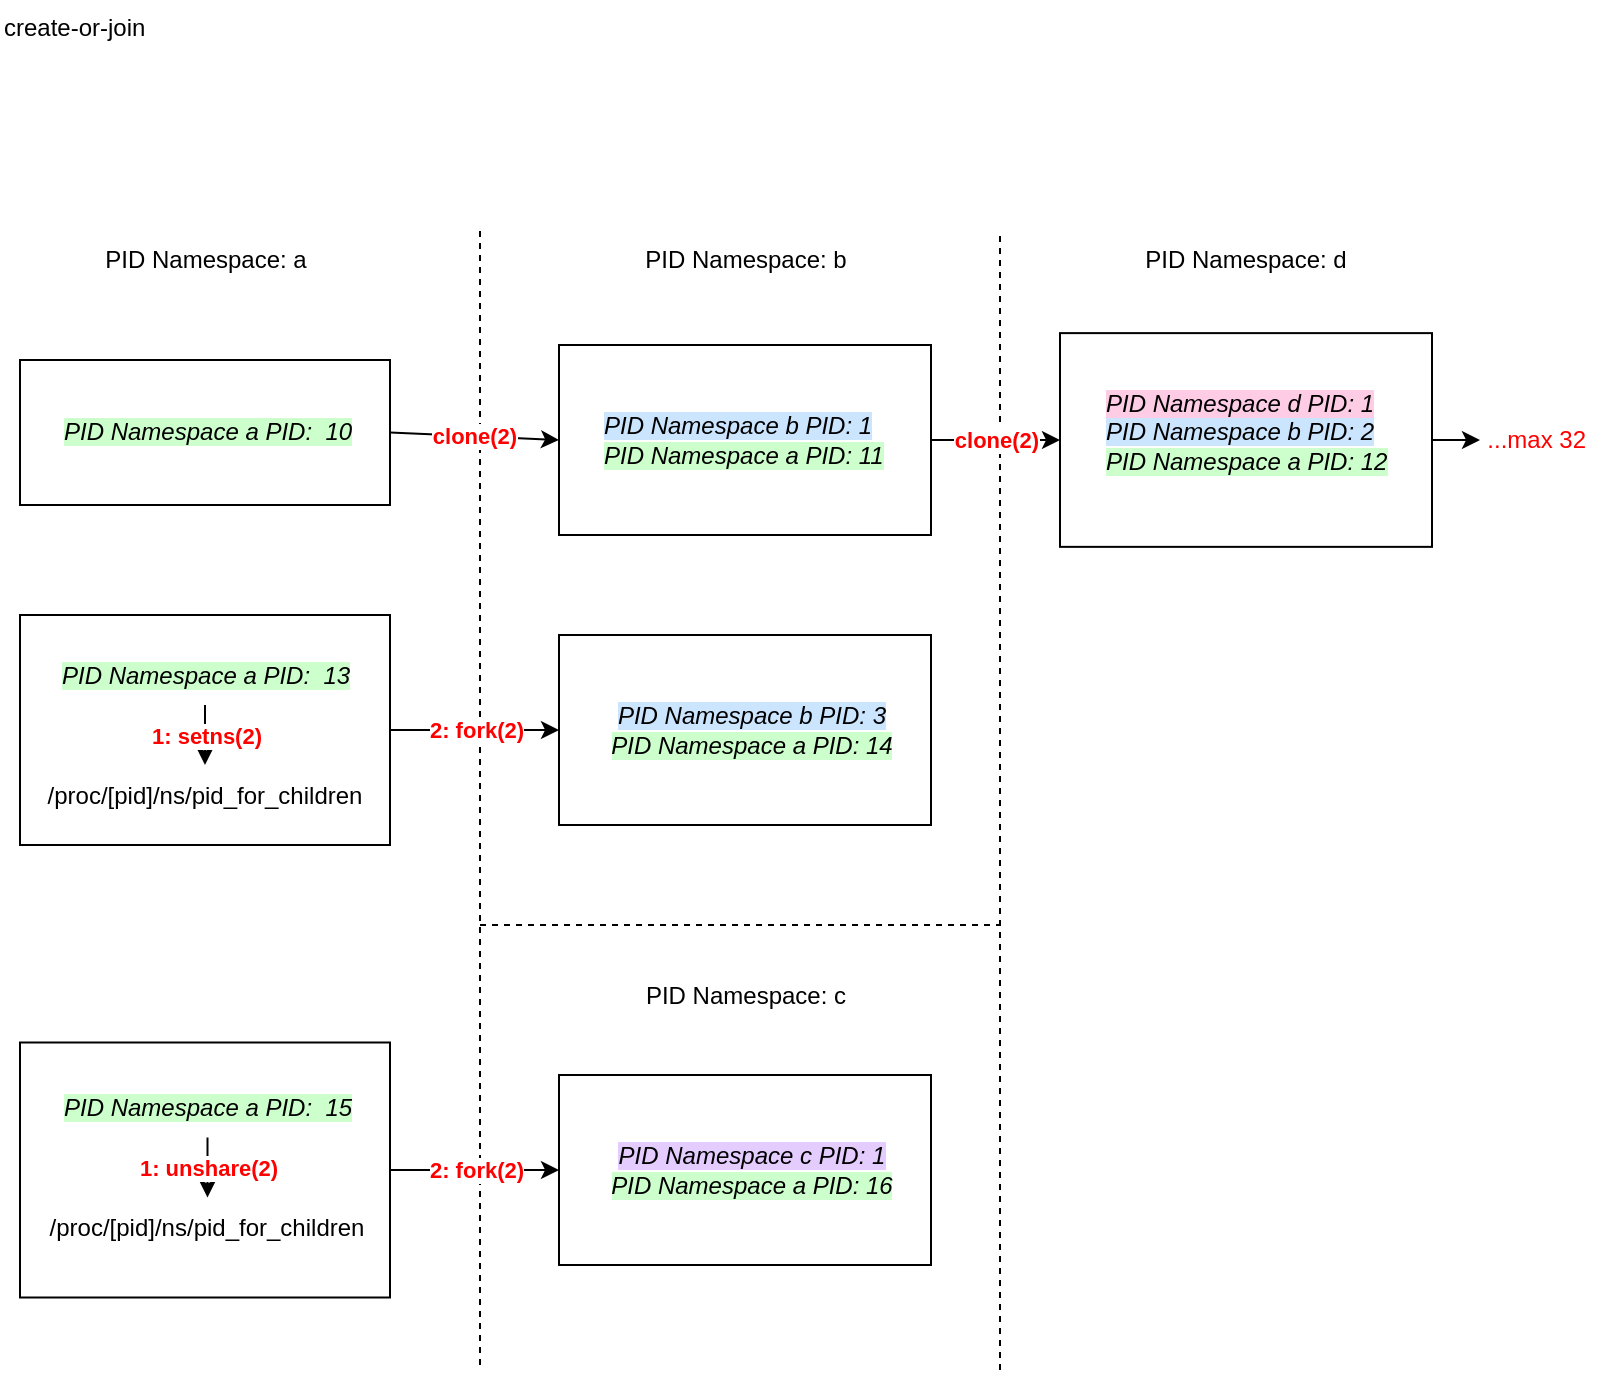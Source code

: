 <mxfile>
    <diagram id="NWEOQjGGJ4pVf31XOlH0" name="create-or-join">
        <mxGraphModel dx="706" dy="932" grid="1" gridSize="10" guides="1" tooltips="1" connect="1" arrows="1" fold="1" page="1" pageScale="1" pageWidth="827" pageHeight="1169" background="#FFFFFF" math="0" shadow="0">
            <root>
                <mxCell id="0"/>
                <mxCell id="1" parent="0"/>
                <mxCell id="38" value="" style="endArrow=none;dashed=1;html=1;rounded=0;fontColor=#FF0000;" parent="1" edge="1">
                    <mxGeometry width="50" height="50" relative="1" as="geometry">
                        <mxPoint x="250" y="692.5" as="sourcePoint"/>
                        <mxPoint x="250" y="122.5" as="targetPoint"/>
                    </mxGeometry>
                </mxCell>
                <mxCell id="3" value="PID Namespace: a" style="text;html=1;strokeColor=none;fillColor=none;align=center;verticalAlign=middle;whiteSpace=wrap;rounded=0;" parent="1" vertex="1">
                    <mxGeometry x="37.5" y="125" width="150" height="30" as="geometry"/>
                </mxCell>
                <mxCell id="4" value="PID Namespace: b" style="text;html=1;strokeColor=none;fillColor=none;align=center;verticalAlign=middle;whiteSpace=wrap;rounded=0;" parent="1" vertex="1">
                    <mxGeometry x="307.5" y="125" width="150" height="30" as="geometry"/>
                </mxCell>
                <mxCell id="8" value="&lt;font color=&quot;#ff0000&quot;&gt;&lt;b&gt;clone(2)&lt;/b&gt;&lt;/font&gt;" style="edgeStyle=none;html=1;exitX=1;exitY=0.5;exitDx=0;exitDy=0;entryX=0;entryY=0.5;entryDx=0;entryDy=0;" parent="1" source="5" target="7" edge="1">
                    <mxGeometry relative="1" as="geometry"/>
                </mxCell>
                <mxCell id="5" value="" style="rounded=0;whiteSpace=wrap;html=1;" parent="1" vertex="1">
                    <mxGeometry x="20" y="190" width="185" height="72.5" as="geometry"/>
                </mxCell>
                <mxCell id="7" value="" style="rounded=0;whiteSpace=wrap;html=1;" parent="1" vertex="1">
                    <mxGeometry x="289.5" y="182.5" width="186" height="95" as="geometry"/>
                </mxCell>
                <mxCell id="9" value="&lt;div&gt;&lt;i style=&quot;background-color: rgb(204 , 229 , 255)&quot;&gt;PID Namespace b PID: 1&lt;/i&gt;&lt;/div&gt;&lt;i&gt;&lt;div&gt;&lt;i style=&quot;background-color: rgb(204 , 255 , 204)&quot;&gt;PID Namespace a PID: 11&lt;/i&gt;&lt;/div&gt;&lt;/i&gt;" style="text;html=1;strokeColor=none;fillColor=none;align=left;verticalAlign=middle;whiteSpace=wrap;rounded=0;" parent="1" vertex="1">
                    <mxGeometry x="310" y="215" width="147.5" height="30" as="geometry"/>
                </mxCell>
                <mxCell id="20" value="&lt;b&gt;&lt;font color=&quot;#ff0000&quot;&gt;2: fork(2)&lt;/font&gt;&lt;/b&gt;" style="edgeStyle=none;html=1;exitX=1;exitY=0.5;exitDx=0;exitDy=0;entryX=0;entryY=0.5;entryDx=0;entryDy=0;" parent="1" source="11" target="17" edge="1">
                    <mxGeometry relative="1" as="geometry"/>
                </mxCell>
                <mxCell id="11" value="" style="rounded=0;whiteSpace=wrap;html=1;" parent="1" vertex="1">
                    <mxGeometry x="20" y="317.5" width="185" height="115" as="geometry"/>
                </mxCell>
                <mxCell id="15" value="&lt;font color=&quot;#ff0000&quot;&gt;&lt;b&gt;1: setns(2)&lt;/b&gt;&lt;/font&gt;" style="edgeStyle=none;html=1;exitX=0.5;exitY=1;exitDx=0;exitDy=0;" parent="1" source="52" target="13" edge="1">
                    <mxGeometry relative="1" as="geometry">
                        <mxPoint x="112.5" y="357.5" as="sourcePoint"/>
                    </mxGeometry>
                </mxCell>
                <mxCell id="13" value="/proc/[pid]/ns/pid_for_children" style="text;html=1;strokeColor=none;fillColor=none;align=center;verticalAlign=middle;whiteSpace=wrap;rounded=0;" parent="1" vertex="1">
                    <mxGeometry x="30" y="392.5" width="165" height="30" as="geometry"/>
                </mxCell>
                <mxCell id="17" value="" style="rounded=0;whiteSpace=wrap;html=1;" parent="1" vertex="1">
                    <mxGeometry x="289.5" y="327.5" width="186" height="95" as="geometry"/>
                </mxCell>
                <mxCell id="18" value="&lt;i&gt;&lt;span style=&quot;background-color: rgb(204 , 229 , 255)&quot;&gt;PID Namespace b PID: 3&lt;/span&gt;&lt;br&gt;&lt;/i&gt;&lt;i style=&quot;background-color: rgb(204 , 255 , 204)&quot;&gt;PID Namespace a PID: 14&lt;/i&gt;&lt;i&gt;&lt;br&gt;&lt;/i&gt;" style="text;html=1;strokeColor=none;fillColor=none;align=center;verticalAlign=middle;whiteSpace=wrap;rounded=0;" parent="1" vertex="1">
                    <mxGeometry x="295.5" y="360" width="180" height="30" as="geometry"/>
                </mxCell>
                <mxCell id="21" value="PID Namespace: c" style="text;html=1;strokeColor=none;fillColor=none;align=center;verticalAlign=middle;whiteSpace=wrap;rounded=0;" parent="1" vertex="1">
                    <mxGeometry x="307.5" y="492.5" width="150" height="30" as="geometry"/>
                </mxCell>
                <mxCell id="22" value="" style="rounded=0;whiteSpace=wrap;html=1;" parent="1" vertex="1">
                    <mxGeometry x="289.5" y="547.5" width="186" height="95" as="geometry"/>
                </mxCell>
                <mxCell id="28" value="&lt;b&gt;&lt;font color=&quot;#ff0000&quot;&gt;2: fork(2)&lt;/font&gt;&lt;/b&gt;" style="edgeStyle=orthogonalEdgeStyle;html=1;exitX=1;exitY=0.5;exitDx=0;exitDy=0;entryX=0;entryY=0.5;entryDx=0;entryDy=0;rounded=0;" parent="1" source="29" target="22" edge="1">
                    <mxGeometry relative="1" as="geometry">
                        <mxPoint x="650" y="360" as="targetPoint"/>
                    </mxGeometry>
                </mxCell>
                <mxCell id="29" value="" style="rounded=0;whiteSpace=wrap;html=1;" parent="1" vertex="1">
                    <mxGeometry x="20" y="531.25" width="185" height="127.5" as="geometry"/>
                </mxCell>
                <mxCell id="30" value="&lt;font color=&quot;#ff0000&quot;&gt;&lt;b&gt;1: unshare(2)&lt;/b&gt;&lt;/font&gt;" style="edgeStyle=none;html=1;exitX=0.5;exitY=1;exitDx=0;exitDy=0;" parent="1" source="53" target="32" edge="1">
                    <mxGeometry relative="1" as="geometry">
                        <mxPoint x="113" y="558.75" as="sourcePoint"/>
                    </mxGeometry>
                </mxCell>
                <mxCell id="32" value="/proc/[pid]/ns/pid_for_children" style="text;html=1;strokeColor=none;fillColor=none;align=center;verticalAlign=middle;whiteSpace=wrap;rounded=0;" parent="1" vertex="1">
                    <mxGeometry x="31.25" y="608.75" width="165" height="30" as="geometry"/>
                </mxCell>
                <mxCell id="37" value="" style="endArrow=none;dashed=1;html=1;rounded=0;fontColor=#FF0000;" parent="1" edge="1">
                    <mxGeometry width="50" height="50" relative="1" as="geometry">
                        <mxPoint x="250" y="472.5" as="sourcePoint"/>
                        <mxPoint x="510" y="472.5" as="targetPoint"/>
                    </mxGeometry>
                </mxCell>
                <mxCell id="39" value="" style="endArrow=none;dashed=1;html=1;rounded=0;fontColor=#FF0000;" parent="1" edge="1">
                    <mxGeometry width="50" height="50" relative="1" as="geometry">
                        <mxPoint x="510" y="695" as="sourcePoint"/>
                        <mxPoint x="510" y="125" as="targetPoint"/>
                    </mxGeometry>
                </mxCell>
                <mxCell id="40" value="&lt;font color=&quot;#ff0000&quot;&gt;&lt;b&gt;clone(2)&lt;br&gt;&lt;/b&gt;&lt;/font&gt;" style="edgeStyle=none;html=1;exitX=1;exitY=0.5;exitDx=0;exitDy=0;entryX=0;entryY=0.5;entryDx=0;entryDy=0;" parent="1" target="41" edge="1">
                    <mxGeometry relative="1" as="geometry">
                        <mxPoint x="475.5" y="230" as="sourcePoint"/>
                        <mxPoint x="550" y="230" as="targetPoint"/>
                    </mxGeometry>
                </mxCell>
                <mxCell id="46" style="edgeStyle=orthogonalEdgeStyle;rounded=0;html=1;exitX=1;exitY=0.5;exitDx=0;exitDy=0;fontColor=#FF0000;" parent="1" source="41" target="45" edge="1">
                    <mxGeometry relative="1" as="geometry"/>
                </mxCell>
                <mxCell id="41" value="" style="rounded=0;whiteSpace=wrap;html=1;" parent="1" vertex="1">
                    <mxGeometry x="540" y="176.56" width="186" height="106.87" as="geometry"/>
                </mxCell>
                <mxCell id="44" value="PID Namespace: d" style="text;html=1;strokeColor=none;fillColor=none;align=center;verticalAlign=middle;whiteSpace=wrap;rounded=0;" parent="1" vertex="1">
                    <mxGeometry x="558" y="125" width="150" height="30" as="geometry"/>
                </mxCell>
                <mxCell id="45" value="...max 32&amp;nbsp;" style="text;html=1;strokeColor=none;fillColor=none;align=center;verticalAlign=middle;whiteSpace=wrap;rounded=0;fontColor=#FF0000;" parent="1" vertex="1">
                    <mxGeometry x="750" y="215" width="60" height="30" as="geometry"/>
                </mxCell>
                <mxCell id="48" value="&lt;div&gt;&lt;i style=&quot;background-color: rgb(204 , 255 , 204)&quot;&gt;PID Namespace a PID:&amp;nbsp; 10&lt;/i&gt;&lt;br&gt;&lt;/div&gt;" style="text;html=1;strokeColor=none;fillColor=none;align=left;verticalAlign=middle;whiteSpace=wrap;rounded=0;" parent="1" vertex="1">
                    <mxGeometry x="40" y="211.25" width="147.5" height="30" as="geometry"/>
                </mxCell>
                <mxCell id="49" value="&lt;div&gt;&lt;i style=&quot;background-color: rgb(255 , 204 , 230)&quot;&gt;PID Namespace d PID: 1&lt;/i&gt;&lt;/div&gt;&lt;i&gt;&lt;div&gt;&lt;i style=&quot;background-color: rgb(204 , 229 , 255)&quot;&gt;PID Namespace b PID: 2&lt;/i&gt;&lt;/div&gt;&lt;div&gt;&lt;i style=&quot;background-color: rgb(204 , 255 , 204)&quot;&gt;PID Namespace a PID: 12&lt;/i&gt;&lt;i&gt;&lt;br&gt;&lt;/i&gt;&lt;/div&gt;&lt;div&gt;&lt;i&gt;&lt;br&gt;&lt;/i&gt;&lt;/div&gt;&lt;/i&gt;" style="text;html=1;strokeColor=none;fillColor=none;align=left;verticalAlign=middle;whiteSpace=wrap;rounded=0;" parent="1" vertex="1">
                    <mxGeometry x="560.5" y="215" width="147.5" height="36.88" as="geometry"/>
                </mxCell>
                <mxCell id="52" value="&lt;div&gt;&lt;i style=&quot;background-color: rgb(204 , 255 , 204)&quot;&gt;PID Namespace a PID:&amp;nbsp; 13&lt;/i&gt;&lt;br&gt;&lt;/div&gt;" style="text;html=1;strokeColor=none;fillColor=none;align=left;verticalAlign=middle;whiteSpace=wrap;rounded=0;" parent="1" vertex="1">
                    <mxGeometry x="38.75" y="332.5" width="147.5" height="30" as="geometry"/>
                </mxCell>
                <mxCell id="53" value="&lt;div&gt;&lt;i style=&quot;background-color: rgb(204 , 255 , 204)&quot;&gt;PID Namespace a PID:&amp;nbsp; 15&lt;/i&gt;&lt;br&gt;&lt;/div&gt;" style="text;html=1;strokeColor=none;fillColor=none;align=left;verticalAlign=middle;whiteSpace=wrap;rounded=0;" parent="1" vertex="1">
                    <mxGeometry x="40" y="548.75" width="147.5" height="30" as="geometry"/>
                </mxCell>
                <mxCell id="54" value="&lt;i&gt;&lt;span style=&quot;background-color: rgb(229 , 204 , 255)&quot;&gt;PID Namespace c PID: 1&lt;/span&gt;&lt;br&gt;&lt;/i&gt;&lt;i style=&quot;background-color: rgb(204 , 255 , 204)&quot;&gt;PID Namespace a PID: 16&lt;/i&gt;&lt;i&gt;&lt;br&gt;&lt;/i&gt;" style="text;html=1;strokeColor=none;fillColor=none;align=center;verticalAlign=middle;whiteSpace=wrap;rounded=0;" parent="1" vertex="1">
                    <mxGeometry x="295.5" y="580" width="180" height="30" as="geometry"/>
                </mxCell>
                <mxCell id="55" value="create-or-join" style="text;whiteSpace=wrap;html=1;" vertex="1" parent="1">
                    <mxGeometry x="10" y="10" width="100" height="30" as="geometry"/>
                </mxCell>
            </root>
        </mxGraphModel>
    </diagram>
</mxfile>